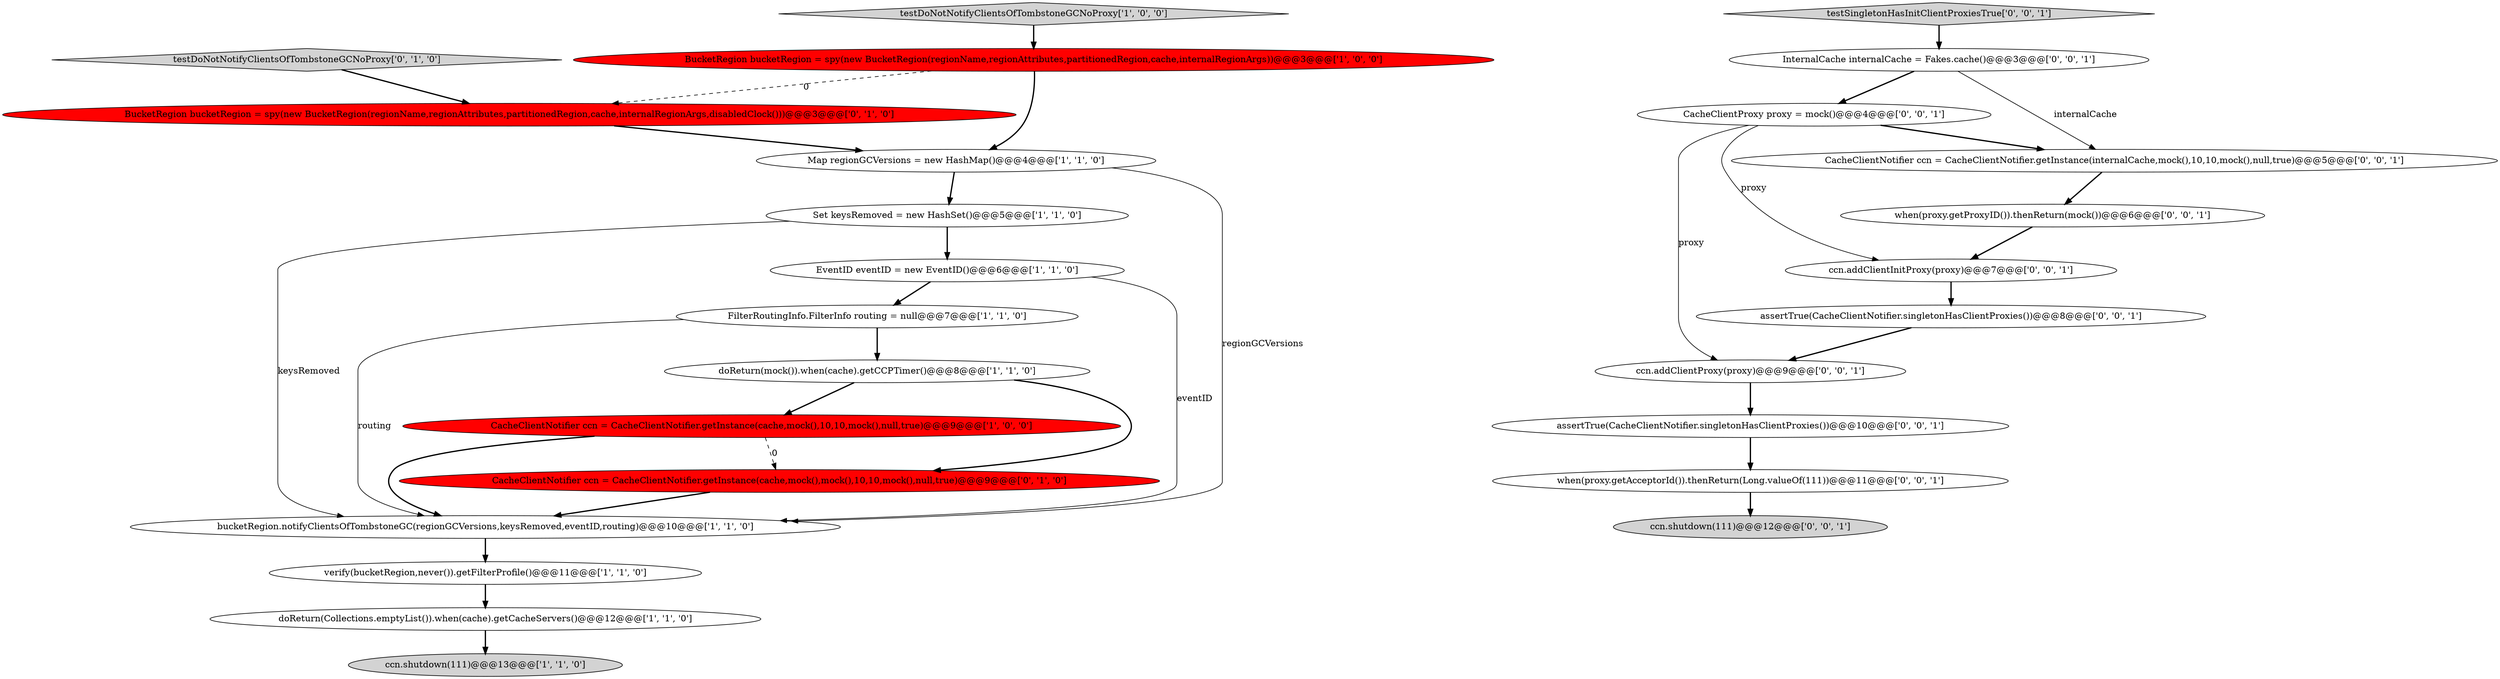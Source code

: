 digraph {
8 [style = filled, label = "CacheClientNotifier ccn = CacheClientNotifier.getInstance(cache,mock(),10,10,mock(),null,true)@@@9@@@['1', '0', '0']", fillcolor = red, shape = ellipse image = "AAA1AAABBB1BBB"];
15 [style = filled, label = "InternalCache internalCache = Fakes.cache()@@@3@@@['0', '0', '1']", fillcolor = white, shape = ellipse image = "AAA0AAABBB3BBB"];
20 [style = filled, label = "assertTrue(CacheClientNotifier.singletonHasClientProxies())@@@10@@@['0', '0', '1']", fillcolor = white, shape = ellipse image = "AAA0AAABBB3BBB"];
5 [style = filled, label = "ccn.shutdown(111)@@@13@@@['1', '1', '0']", fillcolor = lightgray, shape = ellipse image = "AAA0AAABBB1BBB"];
14 [style = filled, label = "testDoNotNotifyClientsOfTombstoneGCNoProxy['0', '1', '0']", fillcolor = lightgray, shape = diamond image = "AAA0AAABBB2BBB"];
25 [style = filled, label = "when(proxy.getProxyID()).thenReturn(mock())@@@6@@@['0', '0', '1']", fillcolor = white, shape = ellipse image = "AAA0AAABBB3BBB"];
9 [style = filled, label = "Set keysRemoved = new HashSet()@@@5@@@['1', '1', '0']", fillcolor = white, shape = ellipse image = "AAA0AAABBB1BBB"];
7 [style = filled, label = "doReturn(Collections.emptyList()).when(cache).getCacheServers()@@@12@@@['1', '1', '0']", fillcolor = white, shape = ellipse image = "AAA0AAABBB1BBB"];
21 [style = filled, label = "CacheClientNotifier ccn = CacheClientNotifier.getInstance(internalCache,mock(),10,10,mock(),null,true)@@@5@@@['0', '0', '1']", fillcolor = white, shape = ellipse image = "AAA0AAABBB3BBB"];
24 [style = filled, label = "CacheClientProxy proxy = mock()@@@4@@@['0', '0', '1']", fillcolor = white, shape = ellipse image = "AAA0AAABBB3BBB"];
13 [style = filled, label = "CacheClientNotifier ccn = CacheClientNotifier.getInstance(cache,mock(),mock(),10,10,mock(),null,true)@@@9@@@['0', '1', '0']", fillcolor = red, shape = ellipse image = "AAA1AAABBB2BBB"];
16 [style = filled, label = "ccn.shutdown(111)@@@12@@@['0', '0', '1']", fillcolor = lightgray, shape = ellipse image = "AAA0AAABBB3BBB"];
11 [style = filled, label = "FilterRoutingInfo.FilterInfo routing = null@@@7@@@['1', '1', '0']", fillcolor = white, shape = ellipse image = "AAA0AAABBB1BBB"];
18 [style = filled, label = "ccn.addClientProxy(proxy)@@@9@@@['0', '0', '1']", fillcolor = white, shape = ellipse image = "AAA0AAABBB3BBB"];
2 [style = filled, label = "Map regionGCVersions = new HashMap()@@@4@@@['1', '1', '0']", fillcolor = white, shape = ellipse image = "AAA0AAABBB1BBB"];
19 [style = filled, label = "assertTrue(CacheClientNotifier.singletonHasClientProxies())@@@8@@@['0', '0', '1']", fillcolor = white, shape = ellipse image = "AAA0AAABBB3BBB"];
23 [style = filled, label = "ccn.addClientInitProxy(proxy)@@@7@@@['0', '0', '1']", fillcolor = white, shape = ellipse image = "AAA0AAABBB3BBB"];
12 [style = filled, label = "BucketRegion bucketRegion = spy(new BucketRegion(regionName,regionAttributes,partitionedRegion,cache,internalRegionArgs,disabledClock()))@@@3@@@['0', '1', '0']", fillcolor = red, shape = ellipse image = "AAA1AAABBB2BBB"];
3 [style = filled, label = "doReturn(mock()).when(cache).getCCPTimer()@@@8@@@['1', '1', '0']", fillcolor = white, shape = ellipse image = "AAA0AAABBB1BBB"];
0 [style = filled, label = "EventID eventID = new EventID()@@@6@@@['1', '1', '0']", fillcolor = white, shape = ellipse image = "AAA0AAABBB1BBB"];
10 [style = filled, label = "verify(bucketRegion,never()).getFilterProfile()@@@11@@@['1', '1', '0']", fillcolor = white, shape = ellipse image = "AAA0AAABBB1BBB"];
22 [style = filled, label = "testSingletonHasInitClientProxiesTrue['0', '0', '1']", fillcolor = lightgray, shape = diamond image = "AAA0AAABBB3BBB"];
17 [style = filled, label = "when(proxy.getAcceptorId()).thenReturn(Long.valueOf(111))@@@11@@@['0', '0', '1']", fillcolor = white, shape = ellipse image = "AAA0AAABBB3BBB"];
6 [style = filled, label = "testDoNotNotifyClientsOfTombstoneGCNoProxy['1', '0', '0']", fillcolor = lightgray, shape = diamond image = "AAA0AAABBB1BBB"];
1 [style = filled, label = "BucketRegion bucketRegion = spy(new BucketRegion(regionName,regionAttributes,partitionedRegion,cache,internalRegionArgs))@@@3@@@['1', '0', '0']", fillcolor = red, shape = ellipse image = "AAA1AAABBB1BBB"];
4 [style = filled, label = "bucketRegion.notifyClientsOfTombstoneGC(regionGCVersions,keysRemoved,eventID,routing)@@@10@@@['1', '1', '0']", fillcolor = white, shape = ellipse image = "AAA0AAABBB1BBB"];
4->10 [style = bold, label=""];
19->18 [style = bold, label=""];
20->17 [style = bold, label=""];
22->15 [style = bold, label=""];
9->0 [style = bold, label=""];
25->23 [style = bold, label=""];
0->11 [style = bold, label=""];
9->4 [style = solid, label="keysRemoved"];
2->9 [style = bold, label=""];
21->25 [style = bold, label=""];
24->23 [style = solid, label="proxy"];
10->7 [style = bold, label=""];
8->13 [style = dashed, label="0"];
6->1 [style = bold, label=""];
1->12 [style = dashed, label="0"];
18->20 [style = bold, label=""];
12->2 [style = bold, label=""];
7->5 [style = bold, label=""];
15->21 [style = solid, label="internalCache"];
11->4 [style = solid, label="routing"];
24->21 [style = bold, label=""];
11->3 [style = bold, label=""];
3->8 [style = bold, label=""];
23->19 [style = bold, label=""];
15->24 [style = bold, label=""];
14->12 [style = bold, label=""];
0->4 [style = solid, label="eventID"];
3->13 [style = bold, label=""];
24->18 [style = solid, label="proxy"];
1->2 [style = bold, label=""];
8->4 [style = bold, label=""];
2->4 [style = solid, label="regionGCVersions"];
17->16 [style = bold, label=""];
13->4 [style = bold, label=""];
}
